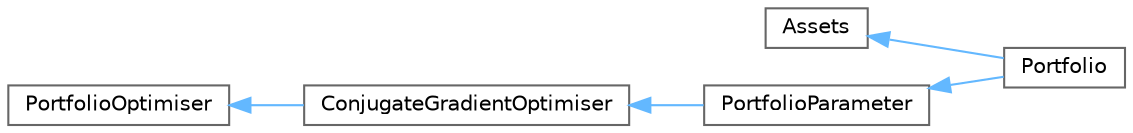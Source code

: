 digraph "Graphical Class Hierarchy"
{
 // LATEX_PDF_SIZE
  bgcolor="transparent";
  edge [fontname=Helvetica,fontsize=10,labelfontname=Helvetica,labelfontsize=10];
  node [fontname=Helvetica,fontsize=10,shape=box,height=0.2,width=0.4];
  rankdir="LR";
  Node0 [id="Node000000",label="Assets",height=0.2,width=0.4,color="grey40", fillcolor="white", style="filled",URL="$class_assets.html",tooltip=" "];
  Node0 -> Node1 [id="edge1_Node000000_Node000001",dir="back",color="steelblue1",style="solid",tooltip=" "];
  Node1 [id="Node000001",label="Portfolio",height=0.2,width=0.4,color="grey40", fillcolor="white", style="filled",URL="$class_portfolio.html",tooltip=" "];
  Node4 [id="Node000004",label="PortfolioOptimiser",height=0.2,width=0.4,color="grey40", fillcolor="white", style="filled",URL="$class_portfolio_optimiser.html",tooltip=" "];
  Node4 -> Node3 [id="edge2_Node000004_Node000003",dir="back",color="steelblue1",style="solid",tooltip=" "];
  Node3 [id="Node000003",label="ConjugateGradientOptimiser",height=0.2,width=0.4,color="grey40", fillcolor="white", style="filled",URL="$class_conjugate_gradient_optimiser.html",tooltip=" "];
  Node3 -> Node2 [id="edge3_Node000003_Node000002",dir="back",color="steelblue1",style="solid",tooltip=" "];
  Node2 [id="Node000002",label="PortfolioParameter",height=0.2,width=0.4,color="grey40", fillcolor="white", style="filled",URL="$class_portfolio_parameter.html",tooltip=" "];
  Node2 -> Node1 [id="edge4_Node000002_Node000001",dir="back",color="steelblue1",style="solid",tooltip=" "];
}
